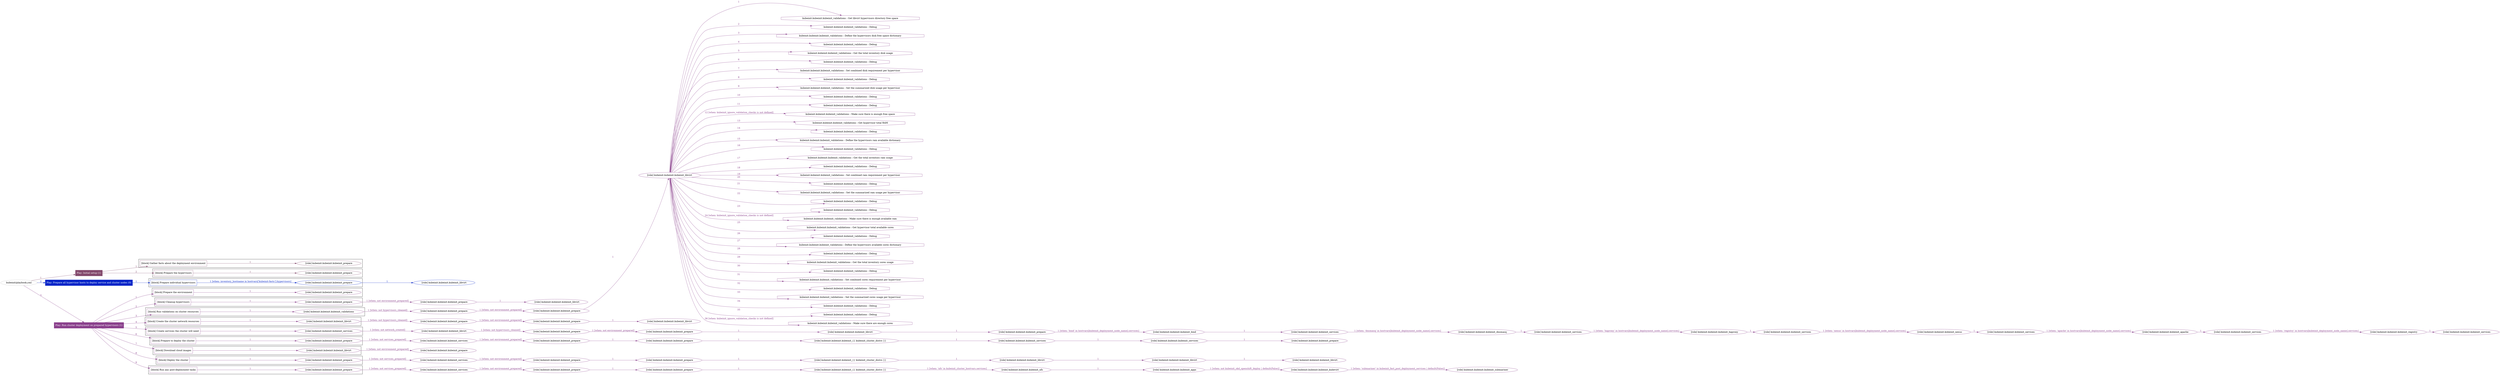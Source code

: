 digraph {
	graph [concentrate=true ordering=in rankdir=LR ratio=fill]
	edge [esep=5 sep=10]
	"kubeinit/playbook.yml" [id=root_node style=dotted]
	play_aaf7c8c0 [label="Play: Initial setup (1)" color="#83496c" fontcolor="#ffffff" id=play_aaf7c8c0 shape=box style=filled tooltip=localhost]
	"kubeinit/playbook.yml" -> play_aaf7c8c0 [label="1 " color="#83496c" fontcolor="#83496c" id=edge_85d20946 labeltooltip="1 " tooltip="1 "]
	subgraph "kubeinit.kubeinit.kubeinit_prepare" {
		role_28ff03c0 [label="[role] kubeinit.kubeinit.kubeinit_prepare" color="#83496c" id=role_28ff03c0 tooltip="kubeinit.kubeinit.kubeinit_prepare"]
	}
	subgraph "kubeinit.kubeinit.kubeinit_prepare" {
		role_f357df6a [label="[role] kubeinit.kubeinit.kubeinit_prepare" color="#83496c" id=role_f357df6a tooltip="kubeinit.kubeinit.kubeinit_prepare"]
	}
	subgraph "Play: Initial setup (1)" {
		play_aaf7c8c0 -> block_090b3271 [label=1 color="#83496c" fontcolor="#83496c" id=edge_914840fd labeltooltip=1 tooltip=1]
		subgraph cluster_block_090b3271 {
			block_090b3271 [label="[block] Gather facts about the deployment environment" color="#83496c" id=block_090b3271 labeltooltip="Gather facts about the deployment environment" shape=box tooltip="Gather facts about the deployment environment"]
			block_090b3271 -> role_28ff03c0 [label="1 " color="#83496c" fontcolor="#83496c" id=edge_534889e0 labeltooltip="1 " tooltip="1 "]
		}
		play_aaf7c8c0 -> block_7aeda4e6 [label=2 color="#83496c" fontcolor="#83496c" id=edge_d2603aa4 labeltooltip=2 tooltip=2]
		subgraph cluster_block_7aeda4e6 {
			block_7aeda4e6 [label="[block] Prepare the hypervisors" color="#83496c" id=block_7aeda4e6 labeltooltip="Prepare the hypervisors" shape=box tooltip="Prepare the hypervisors"]
			block_7aeda4e6 -> role_f357df6a [label="1 " color="#83496c" fontcolor="#83496c" id=edge_8962b676 labeltooltip="1 " tooltip="1 "]
		}
	}
	play_585009ed [label="Play: Prepare all hypervisor hosts to deploy service and cluster nodes (0)" color="#0424c8" fontcolor="#ffffff" id=play_585009ed shape=box style=filled tooltip="Play: Prepare all hypervisor hosts to deploy service and cluster nodes (0)"]
	"kubeinit/playbook.yml" -> play_585009ed [label="2 " color="#0424c8" fontcolor="#0424c8" id=edge_b8b18d33 labeltooltip="2 " tooltip="2 "]
	subgraph "kubeinit.kubeinit.kubeinit_libvirt" {
		role_e450c8c3 [label="[role] kubeinit.kubeinit.kubeinit_libvirt" color="#0424c8" id=role_e450c8c3 tooltip="kubeinit.kubeinit.kubeinit_libvirt"]
	}
	subgraph "kubeinit.kubeinit.kubeinit_prepare" {
		role_272ac248 [label="[role] kubeinit.kubeinit.kubeinit_prepare" color="#0424c8" id=role_272ac248 tooltip="kubeinit.kubeinit.kubeinit_prepare"]
		role_272ac248 -> role_e450c8c3 [label="1 " color="#0424c8" fontcolor="#0424c8" id=edge_d621354c labeltooltip="1 " tooltip="1 "]
	}
	subgraph "Play: Prepare all hypervisor hosts to deploy service and cluster nodes (0)" {
		play_585009ed -> block_88f2b754 [label=1 color="#0424c8" fontcolor="#0424c8" id=edge_aa99da9e labeltooltip=1 tooltip=1]
		subgraph cluster_block_88f2b754 {
			block_88f2b754 [label="[block] Prepare individual hypervisors" color="#0424c8" id=block_88f2b754 labeltooltip="Prepare individual hypervisors" shape=box tooltip="Prepare individual hypervisors"]
			block_88f2b754 -> role_272ac248 [label="1 [when: inventory_hostname in hostvars['kubeinit-facts'].hypervisors]" color="#0424c8" fontcolor="#0424c8" id=edge_bcad8daf labeltooltip="1 [when: inventory_hostname in hostvars['kubeinit-facts'].hypervisors]" tooltip="1 [when: inventory_hostname in hostvars['kubeinit-facts'].hypervisors]"]
		}
	}
	play_0e6b1fe0 [label="Play: Run cluster deployment on prepared hypervisors (1)" color="#8a408c" fontcolor="#ffffff" id=play_0e6b1fe0 shape=box style=filled tooltip=localhost]
	"kubeinit/playbook.yml" -> play_0e6b1fe0 [label="3 " color="#8a408c" fontcolor="#8a408c" id=edge_bcb44323 labeltooltip="3 " tooltip="3 "]
	subgraph "kubeinit.kubeinit.kubeinit_prepare" {
		role_6026d39d [label="[role] kubeinit.kubeinit.kubeinit_prepare" color="#8a408c" id=role_6026d39d tooltip="kubeinit.kubeinit.kubeinit_prepare"]
	}
	subgraph "kubeinit.kubeinit.kubeinit_libvirt" {
		role_ab7617ed [label="[role] kubeinit.kubeinit.kubeinit_libvirt" color="#8a408c" id=role_ab7617ed tooltip="kubeinit.kubeinit.kubeinit_libvirt"]
	}
	subgraph "kubeinit.kubeinit.kubeinit_prepare" {
		role_3e5854b6 [label="[role] kubeinit.kubeinit.kubeinit_prepare" color="#8a408c" id=role_3e5854b6 tooltip="kubeinit.kubeinit.kubeinit_prepare"]
		role_3e5854b6 -> role_ab7617ed [label="1 " color="#8a408c" fontcolor="#8a408c" id=edge_f3c32fa8 labeltooltip="1 " tooltip="1 "]
	}
	subgraph "kubeinit.kubeinit.kubeinit_prepare" {
		role_ffd99c59 [label="[role] kubeinit.kubeinit.kubeinit_prepare" color="#8a408c" id=role_ffd99c59 tooltip="kubeinit.kubeinit.kubeinit_prepare"]
		role_ffd99c59 -> role_3e5854b6 [label="1 [when: not environment_prepared]" color="#8a408c" fontcolor="#8a408c" id=edge_6d2f0b2a labeltooltip="1 [when: not environment_prepared]" tooltip="1 [when: not environment_prepared]"]
	}
	subgraph "kubeinit.kubeinit.kubeinit_libvirt" {
		role_0fb34727 [label="[role] kubeinit.kubeinit.kubeinit_libvirt" color="#8a408c" id=role_0fb34727 tooltip="kubeinit.kubeinit.kubeinit_libvirt"]
		task_153903ad [label="kubeinit.kubeinit.kubeinit_validations : Get libvirt hypervisors directory free space" color="#8a408c" id=task_153903ad shape=octagon tooltip="kubeinit.kubeinit.kubeinit_validations : Get libvirt hypervisors directory free space"]
		role_0fb34727 -> task_153903ad [label="1 " color="#8a408c" fontcolor="#8a408c" id=edge_fa39c95e labeltooltip="1 " tooltip="1 "]
		task_3596c941 [label="kubeinit.kubeinit.kubeinit_validations : Debug" color="#8a408c" id=task_3596c941 shape=octagon tooltip="kubeinit.kubeinit.kubeinit_validations : Debug"]
		role_0fb34727 -> task_3596c941 [label="2 " color="#8a408c" fontcolor="#8a408c" id=edge_6ab9b756 labeltooltip="2 " tooltip="2 "]
		task_57803046 [label="kubeinit.kubeinit.kubeinit_validations : Define the hypervisors disk free space dictionary" color="#8a408c" id=task_57803046 shape=octagon tooltip="kubeinit.kubeinit.kubeinit_validations : Define the hypervisors disk free space dictionary"]
		role_0fb34727 -> task_57803046 [label="3 " color="#8a408c" fontcolor="#8a408c" id=edge_d46ccf59 labeltooltip="3 " tooltip="3 "]
		task_8a08e2b4 [label="kubeinit.kubeinit.kubeinit_validations : Debug" color="#8a408c" id=task_8a08e2b4 shape=octagon tooltip="kubeinit.kubeinit.kubeinit_validations : Debug"]
		role_0fb34727 -> task_8a08e2b4 [label="4 " color="#8a408c" fontcolor="#8a408c" id=edge_c8f2c1d3 labeltooltip="4 " tooltip="4 "]
		task_e03a0320 [label="kubeinit.kubeinit.kubeinit_validations : Get the total inventory disk usage" color="#8a408c" id=task_e03a0320 shape=octagon tooltip="kubeinit.kubeinit.kubeinit_validations : Get the total inventory disk usage"]
		role_0fb34727 -> task_e03a0320 [label="5 " color="#8a408c" fontcolor="#8a408c" id=edge_8090d08d labeltooltip="5 " tooltip="5 "]
		task_85ca3256 [label="kubeinit.kubeinit.kubeinit_validations : Debug" color="#8a408c" id=task_85ca3256 shape=octagon tooltip="kubeinit.kubeinit.kubeinit_validations : Debug"]
		role_0fb34727 -> task_85ca3256 [label="6 " color="#8a408c" fontcolor="#8a408c" id=edge_caa1b4e2 labeltooltip="6 " tooltip="6 "]
		task_8c719758 [label="kubeinit.kubeinit.kubeinit_validations : Set combined disk requirement per hypervisor" color="#8a408c" id=task_8c719758 shape=octagon tooltip="kubeinit.kubeinit.kubeinit_validations : Set combined disk requirement per hypervisor"]
		role_0fb34727 -> task_8c719758 [label="7 " color="#8a408c" fontcolor="#8a408c" id=edge_f87c28fa labeltooltip="7 " tooltip="7 "]
		task_5096b42b [label="kubeinit.kubeinit.kubeinit_validations : Debug" color="#8a408c" id=task_5096b42b shape=octagon tooltip="kubeinit.kubeinit.kubeinit_validations : Debug"]
		role_0fb34727 -> task_5096b42b [label="8 " color="#8a408c" fontcolor="#8a408c" id=edge_6d5270e4 labeltooltip="8 " tooltip="8 "]
		task_9de6ef35 [label="kubeinit.kubeinit.kubeinit_validations : Set the summarized disk usage per hypervisor" color="#8a408c" id=task_9de6ef35 shape=octagon tooltip="kubeinit.kubeinit.kubeinit_validations : Set the summarized disk usage per hypervisor"]
		role_0fb34727 -> task_9de6ef35 [label="9 " color="#8a408c" fontcolor="#8a408c" id=edge_b2a26c70 labeltooltip="9 " tooltip="9 "]
		task_b27a3915 [label="kubeinit.kubeinit.kubeinit_validations : Debug" color="#8a408c" id=task_b27a3915 shape=octagon tooltip="kubeinit.kubeinit.kubeinit_validations : Debug"]
		role_0fb34727 -> task_b27a3915 [label="10 " color="#8a408c" fontcolor="#8a408c" id=edge_c0ab07f5 labeltooltip="10 " tooltip="10 "]
		task_e93b15b2 [label="kubeinit.kubeinit.kubeinit_validations : Debug" color="#8a408c" id=task_e93b15b2 shape=octagon tooltip="kubeinit.kubeinit.kubeinit_validations : Debug"]
		role_0fb34727 -> task_e93b15b2 [label="11 " color="#8a408c" fontcolor="#8a408c" id=edge_d9bbb654 labeltooltip="11 " tooltip="11 "]
		task_055f6c5d [label="kubeinit.kubeinit.kubeinit_validations : Make sure there is enough free space" color="#8a408c" id=task_055f6c5d shape=octagon tooltip="kubeinit.kubeinit.kubeinit_validations : Make sure there is enough free space"]
		role_0fb34727 -> task_055f6c5d [label="12 [when: kubeinit_ignore_validation_checks is not defined]" color="#8a408c" fontcolor="#8a408c" id=edge_9a7100a7 labeltooltip="12 [when: kubeinit_ignore_validation_checks is not defined]" tooltip="12 [when: kubeinit_ignore_validation_checks is not defined]"]
		task_2abeb8fc [label="kubeinit.kubeinit.kubeinit_validations : Get hypervisor total RAM" color="#8a408c" id=task_2abeb8fc shape=octagon tooltip="kubeinit.kubeinit.kubeinit_validations : Get hypervisor total RAM"]
		role_0fb34727 -> task_2abeb8fc [label="13 " color="#8a408c" fontcolor="#8a408c" id=edge_912360e1 labeltooltip="13 " tooltip="13 "]
		task_074eb9ee [label="kubeinit.kubeinit.kubeinit_validations : Debug" color="#8a408c" id=task_074eb9ee shape=octagon tooltip="kubeinit.kubeinit.kubeinit_validations : Debug"]
		role_0fb34727 -> task_074eb9ee [label="14 " color="#8a408c" fontcolor="#8a408c" id=edge_ccfb6fe1 labeltooltip="14 " tooltip="14 "]
		task_32dbbdd3 [label="kubeinit.kubeinit.kubeinit_validations : Define the hypervisors ram available dictionary" color="#8a408c" id=task_32dbbdd3 shape=octagon tooltip="kubeinit.kubeinit.kubeinit_validations : Define the hypervisors ram available dictionary"]
		role_0fb34727 -> task_32dbbdd3 [label="15 " color="#8a408c" fontcolor="#8a408c" id=edge_e3d6a966 labeltooltip="15 " tooltip="15 "]
		task_33fee386 [label="kubeinit.kubeinit.kubeinit_validations : Debug" color="#8a408c" id=task_33fee386 shape=octagon tooltip="kubeinit.kubeinit.kubeinit_validations : Debug"]
		role_0fb34727 -> task_33fee386 [label="16 " color="#8a408c" fontcolor="#8a408c" id=edge_1d4e2969 labeltooltip="16 " tooltip="16 "]
		task_b2c4ddd5 [label="kubeinit.kubeinit.kubeinit_validations : Get the total inventory ram usage" color="#8a408c" id=task_b2c4ddd5 shape=octagon tooltip="kubeinit.kubeinit.kubeinit_validations : Get the total inventory ram usage"]
		role_0fb34727 -> task_b2c4ddd5 [label="17 " color="#8a408c" fontcolor="#8a408c" id=edge_8de61cc3 labeltooltip="17 " tooltip="17 "]
		task_4b6d2b7c [label="kubeinit.kubeinit.kubeinit_validations : Debug" color="#8a408c" id=task_4b6d2b7c shape=octagon tooltip="kubeinit.kubeinit.kubeinit_validations : Debug"]
		role_0fb34727 -> task_4b6d2b7c [label="18 " color="#8a408c" fontcolor="#8a408c" id=edge_02c45486 labeltooltip="18 " tooltip="18 "]
		task_6a9a0956 [label="kubeinit.kubeinit.kubeinit_validations : Set combined ram requirement per hypervisor" color="#8a408c" id=task_6a9a0956 shape=octagon tooltip="kubeinit.kubeinit.kubeinit_validations : Set combined ram requirement per hypervisor"]
		role_0fb34727 -> task_6a9a0956 [label="19 " color="#8a408c" fontcolor="#8a408c" id=edge_eadb4e46 labeltooltip="19 " tooltip="19 "]
		task_3659044d [label="kubeinit.kubeinit.kubeinit_validations : Debug" color="#8a408c" id=task_3659044d shape=octagon tooltip="kubeinit.kubeinit.kubeinit_validations : Debug"]
		role_0fb34727 -> task_3659044d [label="20 " color="#8a408c" fontcolor="#8a408c" id=edge_6cf72426 labeltooltip="20 " tooltip="20 "]
		task_4418b364 [label="kubeinit.kubeinit.kubeinit_validations : Set the summarized ram usage per hypervisor" color="#8a408c" id=task_4418b364 shape=octagon tooltip="kubeinit.kubeinit.kubeinit_validations : Set the summarized ram usage per hypervisor"]
		role_0fb34727 -> task_4418b364 [label="21 " color="#8a408c" fontcolor="#8a408c" id=edge_578dd0ba labeltooltip="21 " tooltip="21 "]
		task_ef515381 [label="kubeinit.kubeinit.kubeinit_validations : Debug" color="#8a408c" id=task_ef515381 shape=octagon tooltip="kubeinit.kubeinit.kubeinit_validations : Debug"]
		role_0fb34727 -> task_ef515381 [label="22 " color="#8a408c" fontcolor="#8a408c" id=edge_a21a19b8 labeltooltip="22 " tooltip="22 "]
		task_7ec4a46d [label="kubeinit.kubeinit.kubeinit_validations : Debug" color="#8a408c" id=task_7ec4a46d shape=octagon tooltip="kubeinit.kubeinit.kubeinit_validations : Debug"]
		role_0fb34727 -> task_7ec4a46d [label="23 " color="#8a408c" fontcolor="#8a408c" id=edge_b47f657c labeltooltip="23 " tooltip="23 "]
		task_45399c10 [label="kubeinit.kubeinit.kubeinit_validations : Make sure there is enough available ram" color="#8a408c" id=task_45399c10 shape=octagon tooltip="kubeinit.kubeinit.kubeinit_validations : Make sure there is enough available ram"]
		role_0fb34727 -> task_45399c10 [label="24 [when: kubeinit_ignore_validation_checks is not defined]" color="#8a408c" fontcolor="#8a408c" id=edge_04cab7e4 labeltooltip="24 [when: kubeinit_ignore_validation_checks is not defined]" tooltip="24 [when: kubeinit_ignore_validation_checks is not defined]"]
		task_af3a48e2 [label="kubeinit.kubeinit.kubeinit_validations : Get hypervisor total available cores" color="#8a408c" id=task_af3a48e2 shape=octagon tooltip="kubeinit.kubeinit.kubeinit_validations : Get hypervisor total available cores"]
		role_0fb34727 -> task_af3a48e2 [label="25 " color="#8a408c" fontcolor="#8a408c" id=edge_b4f492ee labeltooltip="25 " tooltip="25 "]
		task_8997597b [label="kubeinit.kubeinit.kubeinit_validations : Debug" color="#8a408c" id=task_8997597b shape=octagon tooltip="kubeinit.kubeinit.kubeinit_validations : Debug"]
		role_0fb34727 -> task_8997597b [label="26 " color="#8a408c" fontcolor="#8a408c" id=edge_ff3c2c07 labeltooltip="26 " tooltip="26 "]
		task_aabccf7e [label="kubeinit.kubeinit.kubeinit_validations : Define the hypervisors available cores dictionary" color="#8a408c" id=task_aabccf7e shape=octagon tooltip="kubeinit.kubeinit.kubeinit_validations : Define the hypervisors available cores dictionary"]
		role_0fb34727 -> task_aabccf7e [label="27 " color="#8a408c" fontcolor="#8a408c" id=edge_44698a73 labeltooltip="27 " tooltip="27 "]
		task_8b08383d [label="kubeinit.kubeinit.kubeinit_validations : Debug" color="#8a408c" id=task_8b08383d shape=octagon tooltip="kubeinit.kubeinit.kubeinit_validations : Debug"]
		role_0fb34727 -> task_8b08383d [label="28 " color="#8a408c" fontcolor="#8a408c" id=edge_dd7be763 labeltooltip="28 " tooltip="28 "]
		task_371ea20f [label="kubeinit.kubeinit.kubeinit_validations : Get the total inventory cores usage" color="#8a408c" id=task_371ea20f shape=octagon tooltip="kubeinit.kubeinit.kubeinit_validations : Get the total inventory cores usage"]
		role_0fb34727 -> task_371ea20f [label="29 " color="#8a408c" fontcolor="#8a408c" id=edge_76a71e14 labeltooltip="29 " tooltip="29 "]
		task_4f23baa0 [label="kubeinit.kubeinit.kubeinit_validations : Debug" color="#8a408c" id=task_4f23baa0 shape=octagon tooltip="kubeinit.kubeinit.kubeinit_validations : Debug"]
		role_0fb34727 -> task_4f23baa0 [label="30 " color="#8a408c" fontcolor="#8a408c" id=edge_09c0647f labeltooltip="30 " tooltip="30 "]
		task_c1b2c15c [label="kubeinit.kubeinit.kubeinit_validations : Set combined cores requirement per hypervisor" color="#8a408c" id=task_c1b2c15c shape=octagon tooltip="kubeinit.kubeinit.kubeinit_validations : Set combined cores requirement per hypervisor"]
		role_0fb34727 -> task_c1b2c15c [label="31 " color="#8a408c" fontcolor="#8a408c" id=edge_67b5a50d labeltooltip="31 " tooltip="31 "]
		task_50eeb657 [label="kubeinit.kubeinit.kubeinit_validations : Debug" color="#8a408c" id=task_50eeb657 shape=octagon tooltip="kubeinit.kubeinit.kubeinit_validations : Debug"]
		role_0fb34727 -> task_50eeb657 [label="32 " color="#8a408c" fontcolor="#8a408c" id=edge_eaa55e40 labeltooltip="32 " tooltip="32 "]
		task_fa1a95c8 [label="kubeinit.kubeinit.kubeinit_validations : Set the summarized cores usage per hypervisor" color="#8a408c" id=task_fa1a95c8 shape=octagon tooltip="kubeinit.kubeinit.kubeinit_validations : Set the summarized cores usage per hypervisor"]
		role_0fb34727 -> task_fa1a95c8 [label="33 " color="#8a408c" fontcolor="#8a408c" id=edge_86cdc645 labeltooltip="33 " tooltip="33 "]
		task_fa8961c1 [label="kubeinit.kubeinit.kubeinit_validations : Debug" color="#8a408c" id=task_fa8961c1 shape=octagon tooltip="kubeinit.kubeinit.kubeinit_validations : Debug"]
		role_0fb34727 -> task_fa8961c1 [label="34 " color="#8a408c" fontcolor="#8a408c" id=edge_3d562af7 labeltooltip="34 " tooltip="34 "]
		task_3cecd79f [label="kubeinit.kubeinit.kubeinit_validations : Debug" color="#8a408c" id=task_3cecd79f shape=octagon tooltip="kubeinit.kubeinit.kubeinit_validations : Debug"]
		role_0fb34727 -> task_3cecd79f [label="35 " color="#8a408c" fontcolor="#8a408c" id=edge_5af813b5 labeltooltip="35 " tooltip="35 "]
		task_cab66280 [label="kubeinit.kubeinit.kubeinit_validations : Make sure there are enough cores" color="#8a408c" id=task_cab66280 shape=octagon tooltip="kubeinit.kubeinit.kubeinit_validations : Make sure there are enough cores"]
		role_0fb34727 -> task_cab66280 [label="36 [when: kubeinit_ignore_validation_checks is not defined]" color="#8a408c" fontcolor="#8a408c" id=edge_87260c59 labeltooltip="36 [when: kubeinit_ignore_validation_checks is not defined]" tooltip="36 [when: kubeinit_ignore_validation_checks is not defined]"]
	}
	subgraph "kubeinit.kubeinit.kubeinit_prepare" {
		role_20984664 [label="[role] kubeinit.kubeinit.kubeinit_prepare" color="#8a408c" id=role_20984664 tooltip="kubeinit.kubeinit.kubeinit_prepare"]
		role_20984664 -> role_0fb34727 [label="1 " color="#8a408c" fontcolor="#8a408c" id=edge_83eb270b labeltooltip="1 " tooltip="1 "]
	}
	subgraph "kubeinit.kubeinit.kubeinit_prepare" {
		role_9d862de0 [label="[role] kubeinit.kubeinit.kubeinit_prepare" color="#8a408c" id=role_9d862de0 tooltip="kubeinit.kubeinit.kubeinit_prepare"]
		role_9d862de0 -> role_20984664 [label="1 [when: not environment_prepared]" color="#8a408c" fontcolor="#8a408c" id=edge_aa2b14b0 labeltooltip="1 [when: not environment_prepared]" tooltip="1 [when: not environment_prepared]"]
	}
	subgraph "kubeinit.kubeinit.kubeinit_validations" {
		role_4f8ac3da [label="[role] kubeinit.kubeinit.kubeinit_validations" color="#8a408c" id=role_4f8ac3da tooltip="kubeinit.kubeinit.kubeinit_validations"]
		role_4f8ac3da -> role_9d862de0 [label="1 [when: not hypervisors_cleaned]" color="#8a408c" fontcolor="#8a408c" id=edge_53ad93f1 labeltooltip="1 [when: not hypervisors_cleaned]" tooltip="1 [when: not hypervisors_cleaned]"]
	}
	subgraph "kubeinit.kubeinit.kubeinit_libvirt" {
		role_2eeaa314 [label="[role] kubeinit.kubeinit.kubeinit_libvirt" color="#8a408c" id=role_2eeaa314 tooltip="kubeinit.kubeinit.kubeinit_libvirt"]
	}
	subgraph "kubeinit.kubeinit.kubeinit_prepare" {
		role_aa05ddbc [label="[role] kubeinit.kubeinit.kubeinit_prepare" color="#8a408c" id=role_aa05ddbc tooltip="kubeinit.kubeinit.kubeinit_prepare"]
		role_aa05ddbc -> role_2eeaa314 [label="1 " color="#8a408c" fontcolor="#8a408c" id=edge_10a44529 labeltooltip="1 " tooltip="1 "]
	}
	subgraph "kubeinit.kubeinit.kubeinit_prepare" {
		role_b8a008f4 [label="[role] kubeinit.kubeinit.kubeinit_prepare" color="#8a408c" id=role_b8a008f4 tooltip="kubeinit.kubeinit.kubeinit_prepare"]
		role_b8a008f4 -> role_aa05ddbc [label="1 [when: not environment_prepared]" color="#8a408c" fontcolor="#8a408c" id=edge_5d2cfdba labeltooltip="1 [when: not environment_prepared]" tooltip="1 [when: not environment_prepared]"]
	}
	subgraph "kubeinit.kubeinit.kubeinit_libvirt" {
		role_39f017f3 [label="[role] kubeinit.kubeinit.kubeinit_libvirt" color="#8a408c" id=role_39f017f3 tooltip="kubeinit.kubeinit.kubeinit_libvirt"]
		role_39f017f3 -> role_b8a008f4 [label="1 [when: not hypervisors_cleaned]" color="#8a408c" fontcolor="#8a408c" id=edge_8fcd91eb labeltooltip="1 [when: not hypervisors_cleaned]" tooltip="1 [when: not hypervisors_cleaned]"]
	}
	subgraph "kubeinit.kubeinit.kubeinit_services" {
		role_df20c982 [label="[role] kubeinit.kubeinit.kubeinit_services" color="#8a408c" id=role_df20c982 tooltip="kubeinit.kubeinit.kubeinit_services"]
	}
	subgraph "kubeinit.kubeinit.kubeinit_registry" {
		role_39c47786 [label="[role] kubeinit.kubeinit.kubeinit_registry" color="#8a408c" id=role_39c47786 tooltip="kubeinit.kubeinit.kubeinit_registry"]
		role_39c47786 -> role_df20c982 [label="1 " color="#8a408c" fontcolor="#8a408c" id=edge_3ef2ba5b labeltooltip="1 " tooltip="1 "]
	}
	subgraph "kubeinit.kubeinit.kubeinit_services" {
		role_671b0d1f [label="[role] kubeinit.kubeinit.kubeinit_services" color="#8a408c" id=role_671b0d1f tooltip="kubeinit.kubeinit.kubeinit_services"]
		role_671b0d1f -> role_39c47786 [label="1 [when: 'registry' in hostvars[kubeinit_deployment_node_name].services]" color="#8a408c" fontcolor="#8a408c" id=edge_631b5153 labeltooltip="1 [when: 'registry' in hostvars[kubeinit_deployment_node_name].services]" tooltip="1 [when: 'registry' in hostvars[kubeinit_deployment_node_name].services]"]
	}
	subgraph "kubeinit.kubeinit.kubeinit_apache" {
		role_03a36617 [label="[role] kubeinit.kubeinit.kubeinit_apache" color="#8a408c" id=role_03a36617 tooltip="kubeinit.kubeinit.kubeinit_apache"]
		role_03a36617 -> role_671b0d1f [label="1 " color="#8a408c" fontcolor="#8a408c" id=edge_bdb3a122 labeltooltip="1 " tooltip="1 "]
	}
	subgraph "kubeinit.kubeinit.kubeinit_services" {
		role_c236bed7 [label="[role] kubeinit.kubeinit.kubeinit_services" color="#8a408c" id=role_c236bed7 tooltip="kubeinit.kubeinit.kubeinit_services"]
		role_c236bed7 -> role_03a36617 [label="1 [when: 'apache' in hostvars[kubeinit_deployment_node_name].services]" color="#8a408c" fontcolor="#8a408c" id=edge_0f04f0ca labeltooltip="1 [when: 'apache' in hostvars[kubeinit_deployment_node_name].services]" tooltip="1 [when: 'apache' in hostvars[kubeinit_deployment_node_name].services]"]
	}
	subgraph "kubeinit.kubeinit.kubeinit_nexus" {
		role_f9319239 [label="[role] kubeinit.kubeinit.kubeinit_nexus" color="#8a408c" id=role_f9319239 tooltip="kubeinit.kubeinit.kubeinit_nexus"]
		role_f9319239 -> role_c236bed7 [label="1 " color="#8a408c" fontcolor="#8a408c" id=edge_c66cd633 labeltooltip="1 " tooltip="1 "]
	}
	subgraph "kubeinit.kubeinit.kubeinit_services" {
		role_793d984e [label="[role] kubeinit.kubeinit.kubeinit_services" color="#8a408c" id=role_793d984e tooltip="kubeinit.kubeinit.kubeinit_services"]
		role_793d984e -> role_f9319239 [label="1 [when: 'nexus' in hostvars[kubeinit_deployment_node_name].services]" color="#8a408c" fontcolor="#8a408c" id=edge_2429c1c9 labeltooltip="1 [when: 'nexus' in hostvars[kubeinit_deployment_node_name].services]" tooltip="1 [when: 'nexus' in hostvars[kubeinit_deployment_node_name].services]"]
	}
	subgraph "kubeinit.kubeinit.kubeinit_haproxy" {
		role_2ac818e4 [label="[role] kubeinit.kubeinit.kubeinit_haproxy" color="#8a408c" id=role_2ac818e4 tooltip="kubeinit.kubeinit.kubeinit_haproxy"]
		role_2ac818e4 -> role_793d984e [label="1 " color="#8a408c" fontcolor="#8a408c" id=edge_7992852b labeltooltip="1 " tooltip="1 "]
	}
	subgraph "kubeinit.kubeinit.kubeinit_services" {
		role_5c78c75b [label="[role] kubeinit.kubeinit.kubeinit_services" color="#8a408c" id=role_5c78c75b tooltip="kubeinit.kubeinit.kubeinit_services"]
		role_5c78c75b -> role_2ac818e4 [label="1 [when: 'haproxy' in hostvars[kubeinit_deployment_node_name].services]" color="#8a408c" fontcolor="#8a408c" id=edge_e83469fc labeltooltip="1 [when: 'haproxy' in hostvars[kubeinit_deployment_node_name].services]" tooltip="1 [when: 'haproxy' in hostvars[kubeinit_deployment_node_name].services]"]
	}
	subgraph "kubeinit.kubeinit.kubeinit_dnsmasq" {
		role_1d4c2f86 [label="[role] kubeinit.kubeinit.kubeinit_dnsmasq" color="#8a408c" id=role_1d4c2f86 tooltip="kubeinit.kubeinit.kubeinit_dnsmasq"]
		role_1d4c2f86 -> role_5c78c75b [label="1 " color="#8a408c" fontcolor="#8a408c" id=edge_60422779 labeltooltip="1 " tooltip="1 "]
	}
	subgraph "kubeinit.kubeinit.kubeinit_services" {
		role_71021936 [label="[role] kubeinit.kubeinit.kubeinit_services" color="#8a408c" id=role_71021936 tooltip="kubeinit.kubeinit.kubeinit_services"]
		role_71021936 -> role_1d4c2f86 [label="1 [when: 'dnsmasq' in hostvars[kubeinit_deployment_node_name].services]" color="#8a408c" fontcolor="#8a408c" id=edge_4f3affc6 labeltooltip="1 [when: 'dnsmasq' in hostvars[kubeinit_deployment_node_name].services]" tooltip="1 [when: 'dnsmasq' in hostvars[kubeinit_deployment_node_name].services]"]
	}
	subgraph "kubeinit.kubeinit.kubeinit_bind" {
		role_2c356a3e [label="[role] kubeinit.kubeinit.kubeinit_bind" color="#8a408c" id=role_2c356a3e tooltip="kubeinit.kubeinit.kubeinit_bind"]
		role_2c356a3e -> role_71021936 [label="1 " color="#8a408c" fontcolor="#8a408c" id=edge_20beb222 labeltooltip="1 " tooltip="1 "]
	}
	subgraph "kubeinit.kubeinit.kubeinit_prepare" {
		role_e5bac106 [label="[role] kubeinit.kubeinit.kubeinit_prepare" color="#8a408c" id=role_e5bac106 tooltip="kubeinit.kubeinit.kubeinit_prepare"]
		role_e5bac106 -> role_2c356a3e [label="1 [when: 'bind' in hostvars[kubeinit_deployment_node_name].services]" color="#8a408c" fontcolor="#8a408c" id=edge_e7a8074a labeltooltip="1 [when: 'bind' in hostvars[kubeinit_deployment_node_name].services]" tooltip="1 [when: 'bind' in hostvars[kubeinit_deployment_node_name].services]"]
	}
	subgraph "kubeinit.kubeinit.kubeinit_libvirt" {
		role_93f30790 [label="[role] kubeinit.kubeinit.kubeinit_libvirt" color="#8a408c" id=role_93f30790 tooltip="kubeinit.kubeinit.kubeinit_libvirt"]
		role_93f30790 -> role_e5bac106 [label="1 " color="#8a408c" fontcolor="#8a408c" id=edge_49df9e0f labeltooltip="1 " tooltip="1 "]
	}
	subgraph "kubeinit.kubeinit.kubeinit_prepare" {
		role_eb65240d [label="[role] kubeinit.kubeinit.kubeinit_prepare" color="#8a408c" id=role_eb65240d tooltip="kubeinit.kubeinit.kubeinit_prepare"]
		role_eb65240d -> role_93f30790 [label="1 " color="#8a408c" fontcolor="#8a408c" id=edge_3a64170b labeltooltip="1 " tooltip="1 "]
	}
	subgraph "kubeinit.kubeinit.kubeinit_prepare" {
		role_7187e9d8 [label="[role] kubeinit.kubeinit.kubeinit_prepare" color="#8a408c" id=role_7187e9d8 tooltip="kubeinit.kubeinit.kubeinit_prepare"]
		role_7187e9d8 -> role_eb65240d [label="1 [when: not environment_prepared]" color="#8a408c" fontcolor="#8a408c" id=edge_f43d238e labeltooltip="1 [when: not environment_prepared]" tooltip="1 [when: not environment_prepared]"]
	}
	subgraph "kubeinit.kubeinit.kubeinit_libvirt" {
		role_bc1d0345 [label="[role] kubeinit.kubeinit.kubeinit_libvirt" color="#8a408c" id=role_bc1d0345 tooltip="kubeinit.kubeinit.kubeinit_libvirt"]
		role_bc1d0345 -> role_7187e9d8 [label="1 [when: not hypervisors_cleaned]" color="#8a408c" fontcolor="#8a408c" id=edge_16c2fd53 labeltooltip="1 [when: not hypervisors_cleaned]" tooltip="1 [when: not hypervisors_cleaned]"]
	}
	subgraph "kubeinit.kubeinit.kubeinit_services" {
		role_4d786bc5 [label="[role] kubeinit.kubeinit.kubeinit_services" color="#8a408c" id=role_4d786bc5 tooltip="kubeinit.kubeinit.kubeinit_services"]
		role_4d786bc5 -> role_bc1d0345 [label="1 [when: not network_created]" color="#8a408c" fontcolor="#8a408c" id=edge_030266da labeltooltip="1 [when: not network_created]" tooltip="1 [when: not network_created]"]
	}
	subgraph "kubeinit.kubeinit.kubeinit_prepare" {
		role_fbd468d5 [label="[role] kubeinit.kubeinit.kubeinit_prepare" color="#8a408c" id=role_fbd468d5 tooltip="kubeinit.kubeinit.kubeinit_prepare"]
	}
	subgraph "kubeinit.kubeinit.kubeinit_services" {
		role_9d4820c3 [label="[role] kubeinit.kubeinit.kubeinit_services" color="#8a408c" id=role_9d4820c3 tooltip="kubeinit.kubeinit.kubeinit_services"]
		role_9d4820c3 -> role_fbd468d5 [label="1 " color="#8a408c" fontcolor="#8a408c" id=edge_3852eb9e labeltooltip="1 " tooltip="1 "]
	}
	subgraph "kubeinit.kubeinit.kubeinit_services" {
		role_b4232bc1 [label="[role] kubeinit.kubeinit.kubeinit_services" color="#8a408c" id=role_b4232bc1 tooltip="kubeinit.kubeinit.kubeinit_services"]
		role_b4232bc1 -> role_9d4820c3 [label="1 " color="#8a408c" fontcolor="#8a408c" id=edge_e724f95d labeltooltip="1 " tooltip="1 "]
	}
	subgraph "kubeinit.kubeinit.kubeinit_{{ kubeinit_cluster_distro }}" {
		role_0fb74011 [label="[role] kubeinit.kubeinit.kubeinit_{{ kubeinit_cluster_distro }}" color="#8a408c" id=role_0fb74011 tooltip="kubeinit.kubeinit.kubeinit_{{ kubeinit_cluster_distro }}"]
		role_0fb74011 -> role_b4232bc1 [label="1 " color="#8a408c" fontcolor="#8a408c" id=edge_edc33fac labeltooltip="1 " tooltip="1 "]
	}
	subgraph "kubeinit.kubeinit.kubeinit_prepare" {
		role_7aa0f9d5 [label="[role] kubeinit.kubeinit.kubeinit_prepare" color="#8a408c" id=role_7aa0f9d5 tooltip="kubeinit.kubeinit.kubeinit_prepare"]
		role_7aa0f9d5 -> role_0fb74011 [label="1 " color="#8a408c" fontcolor="#8a408c" id=edge_74a4d10f labeltooltip="1 " tooltip="1 "]
	}
	subgraph "kubeinit.kubeinit.kubeinit_prepare" {
		role_c864e1c8 [label="[role] kubeinit.kubeinit.kubeinit_prepare" color="#8a408c" id=role_c864e1c8 tooltip="kubeinit.kubeinit.kubeinit_prepare"]
		role_c864e1c8 -> role_7aa0f9d5 [label="1 " color="#8a408c" fontcolor="#8a408c" id=edge_b665818c labeltooltip="1 " tooltip="1 "]
	}
	subgraph "kubeinit.kubeinit.kubeinit_services" {
		role_098c1cec [label="[role] kubeinit.kubeinit.kubeinit_services" color="#8a408c" id=role_098c1cec tooltip="kubeinit.kubeinit.kubeinit_services"]
		role_098c1cec -> role_c864e1c8 [label="1 [when: not environment_prepared]" color="#8a408c" fontcolor="#8a408c" id=edge_8974dc9f labeltooltip="1 [when: not environment_prepared]" tooltip="1 [when: not environment_prepared]"]
	}
	subgraph "kubeinit.kubeinit.kubeinit_prepare" {
		role_613b12a1 [label="[role] kubeinit.kubeinit.kubeinit_prepare" color="#8a408c" id=role_613b12a1 tooltip="kubeinit.kubeinit.kubeinit_prepare"]
		role_613b12a1 -> role_098c1cec [label="1 [when: not services_prepared]" color="#8a408c" fontcolor="#8a408c" id=edge_128a9360 labeltooltip="1 [when: not services_prepared]" tooltip="1 [when: not services_prepared]"]
	}
	subgraph "kubeinit.kubeinit.kubeinit_prepare" {
		role_cb88539a [label="[role] kubeinit.kubeinit.kubeinit_prepare" color="#8a408c" id=role_cb88539a tooltip="kubeinit.kubeinit.kubeinit_prepare"]
	}
	subgraph "kubeinit.kubeinit.kubeinit_libvirt" {
		role_222d6706 [label="[role] kubeinit.kubeinit.kubeinit_libvirt" color="#8a408c" id=role_222d6706 tooltip="kubeinit.kubeinit.kubeinit_libvirt"]
		role_222d6706 -> role_cb88539a [label="1 [when: not environment_prepared]" color="#8a408c" fontcolor="#8a408c" id=edge_fa620d30 labeltooltip="1 [when: not environment_prepared]" tooltip="1 [when: not environment_prepared]"]
	}
	subgraph "kubeinit.kubeinit.kubeinit_libvirt" {
		role_c76a7d63 [label="[role] kubeinit.kubeinit.kubeinit_libvirt" color="#8a408c" id=role_c76a7d63 tooltip="kubeinit.kubeinit.kubeinit_libvirt"]
	}
	subgraph "kubeinit.kubeinit.kubeinit_libvirt" {
		role_150e93ca [label="[role] kubeinit.kubeinit.kubeinit_libvirt" color="#8a408c" id=role_150e93ca tooltip="kubeinit.kubeinit.kubeinit_libvirt"]
		role_150e93ca -> role_c76a7d63 [label="1 " color="#8a408c" fontcolor="#8a408c" id=edge_b9b70239 labeltooltip="1 " tooltip="1 "]
	}
	subgraph "kubeinit.kubeinit.kubeinit_libvirt" {
		role_674f785e [label="[role] kubeinit.kubeinit.kubeinit_libvirt" color="#8a408c" id=role_674f785e tooltip="kubeinit.kubeinit.kubeinit_libvirt"]
		role_674f785e -> role_150e93ca [label="1 " color="#8a408c" fontcolor="#8a408c" id=edge_52e49990 labeltooltip="1 " tooltip="1 "]
	}
	subgraph "kubeinit.kubeinit.kubeinit_{{ kubeinit_cluster_distro }}" {
		role_4228393f [label="[role] kubeinit.kubeinit.kubeinit_{{ kubeinit_cluster_distro }}" color="#8a408c" id=role_4228393f tooltip="kubeinit.kubeinit.kubeinit_{{ kubeinit_cluster_distro }}"]
		role_4228393f -> role_674f785e [label="1 " color="#8a408c" fontcolor="#8a408c" id=edge_65092eda labeltooltip="1 " tooltip="1 "]
	}
	subgraph "kubeinit.kubeinit.kubeinit_prepare" {
		role_51f69e46 [label="[role] kubeinit.kubeinit.kubeinit_prepare" color="#8a408c" id=role_51f69e46 tooltip="kubeinit.kubeinit.kubeinit_prepare"]
		role_51f69e46 -> role_4228393f [label="1 " color="#8a408c" fontcolor="#8a408c" id=edge_5349398e labeltooltip="1 " tooltip="1 "]
	}
	subgraph "kubeinit.kubeinit.kubeinit_prepare" {
		role_2378bace [label="[role] kubeinit.kubeinit.kubeinit_prepare" color="#8a408c" id=role_2378bace tooltip="kubeinit.kubeinit.kubeinit_prepare"]
		role_2378bace -> role_51f69e46 [label="1 " color="#8a408c" fontcolor="#8a408c" id=edge_98b7d355 labeltooltip="1 " tooltip="1 "]
	}
	subgraph "kubeinit.kubeinit.kubeinit_services" {
		role_4075bbf9 [label="[role] kubeinit.kubeinit.kubeinit_services" color="#8a408c" id=role_4075bbf9 tooltip="kubeinit.kubeinit.kubeinit_services"]
		role_4075bbf9 -> role_2378bace [label="1 [when: not environment_prepared]" color="#8a408c" fontcolor="#8a408c" id=edge_639f0455 labeltooltip="1 [when: not environment_prepared]" tooltip="1 [when: not environment_prepared]"]
	}
	subgraph "kubeinit.kubeinit.kubeinit_prepare" {
		role_279f8bb8 [label="[role] kubeinit.kubeinit.kubeinit_prepare" color="#8a408c" id=role_279f8bb8 tooltip="kubeinit.kubeinit.kubeinit_prepare"]
		role_279f8bb8 -> role_4075bbf9 [label="1 [when: not services_prepared]" color="#8a408c" fontcolor="#8a408c" id=edge_815aed2a labeltooltip="1 [when: not services_prepared]" tooltip="1 [when: not services_prepared]"]
	}
	subgraph "kubeinit.kubeinit.kubeinit_submariner" {
		role_3c0990b0 [label="[role] kubeinit.kubeinit.kubeinit_submariner" color="#8a408c" id=role_3c0990b0 tooltip="kubeinit.kubeinit.kubeinit_submariner"]
	}
	subgraph "kubeinit.kubeinit.kubeinit_kubevirt" {
		role_54955382 [label="[role] kubeinit.kubeinit.kubeinit_kubevirt" color="#8a408c" id=role_54955382 tooltip="kubeinit.kubeinit.kubeinit_kubevirt"]
		role_54955382 -> role_3c0990b0 [label="1 [when: 'submariner' in kubeinit_fact_post_deployment_services | default(False)]" color="#8a408c" fontcolor="#8a408c" id=edge_aeec14c3 labeltooltip="1 [when: 'submariner' in kubeinit_fact_post_deployment_services | default(False)]" tooltip="1 [when: 'submariner' in kubeinit_fact_post_deployment_services | default(False)]"]
	}
	subgraph "kubeinit.kubeinit.kubeinit_apps" {
		role_5a098938 [label="[role] kubeinit.kubeinit.kubeinit_apps" color="#8a408c" id=role_5a098938 tooltip="kubeinit.kubeinit.kubeinit_apps"]
		role_5a098938 -> role_54955382 [label="1 [when: not kubeinit_okd_openshift_deploy | default(False)]" color="#8a408c" fontcolor="#8a408c" id=edge_4df056be labeltooltip="1 [when: not kubeinit_okd_openshift_deploy | default(False)]" tooltip="1 [when: not kubeinit_okd_openshift_deploy | default(False)]"]
	}
	subgraph "kubeinit.kubeinit.kubeinit_nfs" {
		role_5e7b14e8 [label="[role] kubeinit.kubeinit.kubeinit_nfs" color="#8a408c" id=role_5e7b14e8 tooltip="kubeinit.kubeinit.kubeinit_nfs"]
		role_5e7b14e8 -> role_5a098938 [label="1 " color="#8a408c" fontcolor="#8a408c" id=edge_0768808e labeltooltip="1 " tooltip="1 "]
	}
	subgraph "kubeinit.kubeinit.kubeinit_{{ kubeinit_cluster_distro }}" {
		role_ea31f2be [label="[role] kubeinit.kubeinit.kubeinit_{{ kubeinit_cluster_distro }}" color="#8a408c" id=role_ea31f2be tooltip="kubeinit.kubeinit.kubeinit_{{ kubeinit_cluster_distro }}"]
		role_ea31f2be -> role_5e7b14e8 [label="1 [when: 'nfs' in kubeinit_cluster_hostvars.services]" color="#8a408c" fontcolor="#8a408c" id=edge_ffe0f4fd labeltooltip="1 [when: 'nfs' in kubeinit_cluster_hostvars.services]" tooltip="1 [when: 'nfs' in kubeinit_cluster_hostvars.services]"]
	}
	subgraph "kubeinit.kubeinit.kubeinit_prepare" {
		role_d321f43d [label="[role] kubeinit.kubeinit.kubeinit_prepare" color="#8a408c" id=role_d321f43d tooltip="kubeinit.kubeinit.kubeinit_prepare"]
		role_d321f43d -> role_ea31f2be [label="1 " color="#8a408c" fontcolor="#8a408c" id=edge_02624399 labeltooltip="1 " tooltip="1 "]
	}
	subgraph "kubeinit.kubeinit.kubeinit_prepare" {
		role_699f0764 [label="[role] kubeinit.kubeinit.kubeinit_prepare" color="#8a408c" id=role_699f0764 tooltip="kubeinit.kubeinit.kubeinit_prepare"]
		role_699f0764 -> role_d321f43d [label="1 " color="#8a408c" fontcolor="#8a408c" id=edge_0c734912 labeltooltip="1 " tooltip="1 "]
	}
	subgraph "kubeinit.kubeinit.kubeinit_services" {
		role_caad3649 [label="[role] kubeinit.kubeinit.kubeinit_services" color="#8a408c" id=role_caad3649 tooltip="kubeinit.kubeinit.kubeinit_services"]
		role_caad3649 -> role_699f0764 [label="1 [when: not environment_prepared]" color="#8a408c" fontcolor="#8a408c" id=edge_c787da40 labeltooltip="1 [when: not environment_prepared]" tooltip="1 [when: not environment_prepared]"]
	}
	subgraph "kubeinit.kubeinit.kubeinit_prepare" {
		role_2b4e9230 [label="[role] kubeinit.kubeinit.kubeinit_prepare" color="#8a408c" id=role_2b4e9230 tooltip="kubeinit.kubeinit.kubeinit_prepare"]
		role_2b4e9230 -> role_caad3649 [label="1 [when: not services_prepared]" color="#8a408c" fontcolor="#8a408c" id=edge_bdcffa36 labeltooltip="1 [when: not services_prepared]" tooltip="1 [when: not services_prepared]"]
	}
	subgraph "Play: Run cluster deployment on prepared hypervisors (1)" {
		play_0e6b1fe0 -> block_844251cd [label=1 color="#8a408c" fontcolor="#8a408c" id=edge_1eae7294 labeltooltip=1 tooltip=1]
		subgraph cluster_block_844251cd {
			block_844251cd [label="[block] Prepare the environment" color="#8a408c" id=block_844251cd labeltooltip="Prepare the environment" shape=box tooltip="Prepare the environment"]
			block_844251cd -> role_6026d39d [label="1 " color="#8a408c" fontcolor="#8a408c" id=edge_dafcebf3 labeltooltip="1 " tooltip="1 "]
		}
		play_0e6b1fe0 -> block_257c8b34 [label=2 color="#8a408c" fontcolor="#8a408c" id=edge_2981b3ad labeltooltip=2 tooltip=2]
		subgraph cluster_block_257c8b34 {
			block_257c8b34 [label="[block] Cleanup hypervisors" color="#8a408c" id=block_257c8b34 labeltooltip="Cleanup hypervisors" shape=box tooltip="Cleanup hypervisors"]
			block_257c8b34 -> role_ffd99c59 [label="1 " color="#8a408c" fontcolor="#8a408c" id=edge_f852c643 labeltooltip="1 " tooltip="1 "]
		}
		play_0e6b1fe0 -> block_0ec1c530 [label=3 color="#8a408c" fontcolor="#8a408c" id=edge_39faea7c labeltooltip=3 tooltip=3]
		subgraph cluster_block_0ec1c530 {
			block_0ec1c530 [label="[block] Run validations on cluster resources" color="#8a408c" id=block_0ec1c530 labeltooltip="Run validations on cluster resources" shape=box tooltip="Run validations on cluster resources"]
			block_0ec1c530 -> role_4f8ac3da [label="1 " color="#8a408c" fontcolor="#8a408c" id=edge_32011898 labeltooltip="1 " tooltip="1 "]
		}
		play_0e6b1fe0 -> block_8607305d [label=4 color="#8a408c" fontcolor="#8a408c" id=edge_c8e20571 labeltooltip=4 tooltip=4]
		subgraph cluster_block_8607305d {
			block_8607305d [label="[block] Create the cluster network resources" color="#8a408c" id=block_8607305d labeltooltip="Create the cluster network resources" shape=box tooltip="Create the cluster network resources"]
			block_8607305d -> role_39f017f3 [label="1 " color="#8a408c" fontcolor="#8a408c" id=edge_0e7027cc labeltooltip="1 " tooltip="1 "]
		}
		play_0e6b1fe0 -> block_7d0cbe2a [label=5 color="#8a408c" fontcolor="#8a408c" id=edge_eb19501f labeltooltip=5 tooltip=5]
		subgraph cluster_block_7d0cbe2a {
			block_7d0cbe2a [label="[block] Create services the cluster will need" color="#8a408c" id=block_7d0cbe2a labeltooltip="Create services the cluster will need" shape=box tooltip="Create services the cluster will need"]
			block_7d0cbe2a -> role_4d786bc5 [label="1 " color="#8a408c" fontcolor="#8a408c" id=edge_06d4dcee labeltooltip="1 " tooltip="1 "]
		}
		play_0e6b1fe0 -> block_187a81bf [label=6 color="#8a408c" fontcolor="#8a408c" id=edge_17a8525d labeltooltip=6 tooltip=6]
		subgraph cluster_block_187a81bf {
			block_187a81bf [label="[block] Prepare to deploy the cluster" color="#8a408c" id=block_187a81bf labeltooltip="Prepare to deploy the cluster" shape=box tooltip="Prepare to deploy the cluster"]
			block_187a81bf -> role_613b12a1 [label="1 " color="#8a408c" fontcolor="#8a408c" id=edge_0fd67fef labeltooltip="1 " tooltip="1 "]
		}
		play_0e6b1fe0 -> block_ac9fae1e [label=7 color="#8a408c" fontcolor="#8a408c" id=edge_98a67c0e labeltooltip=7 tooltip=7]
		subgraph cluster_block_ac9fae1e {
			block_ac9fae1e [label="[block] Download cloud images" color="#8a408c" id=block_ac9fae1e labeltooltip="Download cloud images" shape=box tooltip="Download cloud images"]
			block_ac9fae1e -> role_222d6706 [label="1 " color="#8a408c" fontcolor="#8a408c" id=edge_5e812e0b labeltooltip="1 " tooltip="1 "]
		}
		play_0e6b1fe0 -> block_b7d8af0e [label=8 color="#8a408c" fontcolor="#8a408c" id=edge_93bb08c7 labeltooltip=8 tooltip=8]
		subgraph cluster_block_b7d8af0e {
			block_b7d8af0e [label="[block] Deploy the cluster" color="#8a408c" id=block_b7d8af0e labeltooltip="Deploy the cluster" shape=box tooltip="Deploy the cluster"]
			block_b7d8af0e -> role_279f8bb8 [label="1 " color="#8a408c" fontcolor="#8a408c" id=edge_b9f8a87a labeltooltip="1 " tooltip="1 "]
		}
		play_0e6b1fe0 -> block_0fe2d826 [label=9 color="#8a408c" fontcolor="#8a408c" id=edge_e59dbfe3 labeltooltip=9 tooltip=9]
		subgraph cluster_block_0fe2d826 {
			block_0fe2d826 [label="[block] Run any post-deployment tasks" color="#8a408c" id=block_0fe2d826 labeltooltip="Run any post-deployment tasks" shape=box tooltip="Run any post-deployment tasks"]
			block_0fe2d826 -> role_2b4e9230 [label="1 " color="#8a408c" fontcolor="#8a408c" id=edge_a8125c12 labeltooltip="1 " tooltip="1 "]
		}
	}
}
